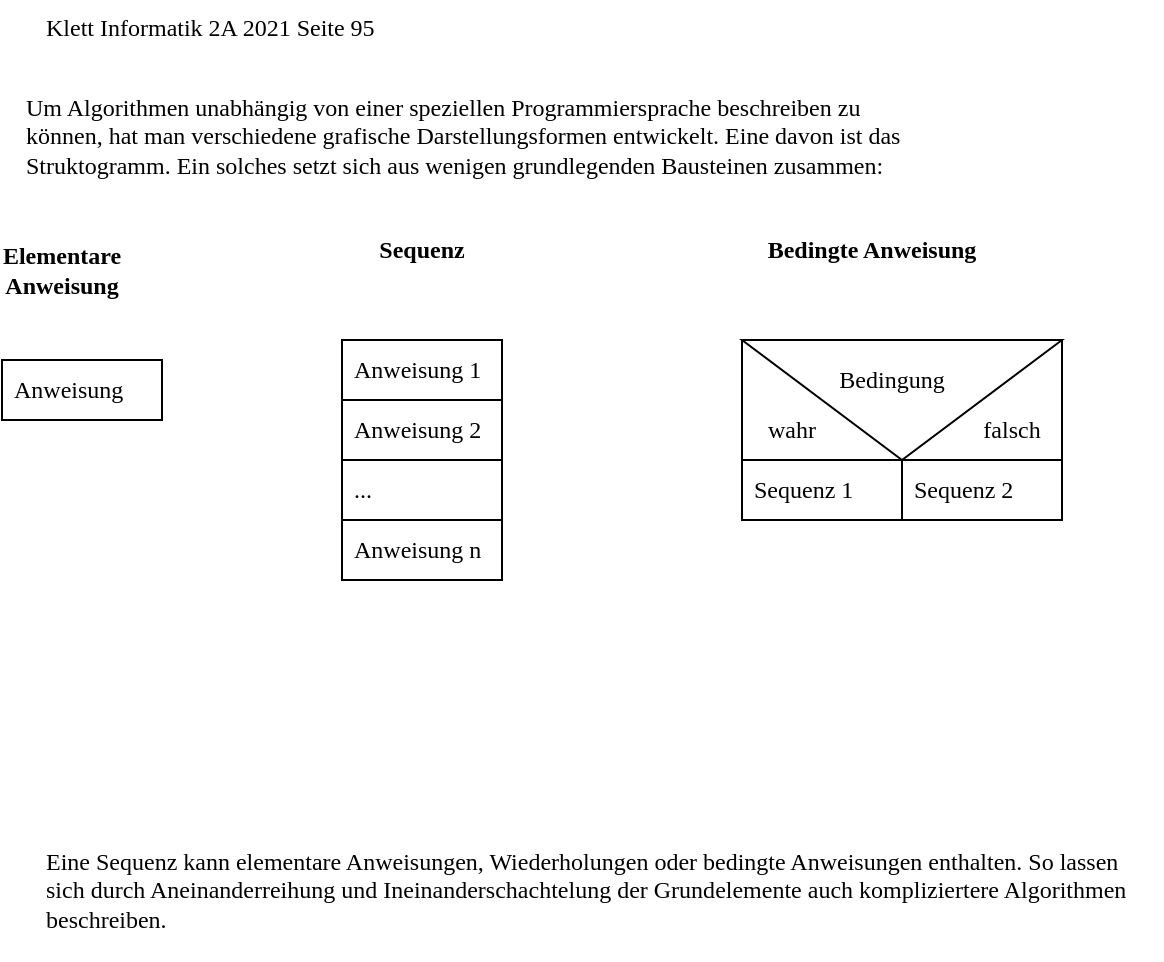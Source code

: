 <mxfile>
    <diagram id="ETBw4vPyI1mWKPedyEt5" name="Page-1">
        <mxGraphModel dx="616" dy="1058" grid="1" gridSize="10" guides="1" tooltips="1" connect="1" arrows="1" fold="1" page="1" pageScale="1" pageWidth="2339" pageHeight="3300" math="0" shadow="0">
            <root>
                <mxCell id="0"/>
                <mxCell id="1" parent="0"/>
                <mxCell id="2" value="Anweisung" style="rounded=0;whiteSpace=wrap;html=1;fontFamily=Alegreya;fontSource=https%3A%2F%2Ffonts.googleapis.com%2Fcss%3Ffamily%3DAlegreya;align=left;spacingLeft=3;spacing=3;spacingBottom=0;spacingRight=0;" vertex="1" parent="1">
                    <mxGeometry x="300" y="270" width="80" height="30" as="geometry"/>
                </mxCell>
                <mxCell id="3" value="Um Algorithmen unabhängig von einer speziellen Programmiersprache beschreiben zu können, hat man verschiedene grafische Darstellungsformen entwickelt. Eine davon ist das Struktogramm. Ein solches setzt sich aus wenigen grundlegenden Bausteinen zusammen:" style="text;whiteSpace=wrap;html=1;fontFamily=Alegreya;fontSource=https%3A%2F%2Ffonts.googleapis.com%2Fcss%3Ffamily%3DAlegreya;" vertex="1" parent="1">
                    <mxGeometry x="310" y="130" width="450" height="70" as="geometry"/>
                </mxCell>
                <mxCell id="4" value="Klett Informatik 2A 2021 Seite 95" style="text;whiteSpace=wrap;html=1;fontFamily=Alegreya;fontSource=https%3A%2F%2Ffonts.googleapis.com%2Fcss%3Ffamily%3DAlegreya;" vertex="1" parent="1">
                    <mxGeometry x="320" y="90" width="190" height="30" as="geometry"/>
                </mxCell>
                <mxCell id="5" value="Elementare Anweisung" style="text;html=1;strokeColor=none;fillColor=none;align=center;verticalAlign=middle;whiteSpace=wrap;rounded=0;fontFamily=Alegreya Sans;fontSource=https%3A%2F%2Ffonts.googleapis.com%2Fcss%3Ffamily%3DAlegreya%2BSans;fontStyle=1" vertex="1" parent="1">
                    <mxGeometry x="300" y="210" width="60" height="30" as="geometry"/>
                </mxCell>
                <mxCell id="6" value="Sequenz" style="text;html=1;strokeColor=none;fillColor=none;align=center;verticalAlign=middle;whiteSpace=wrap;rounded=0;fontFamily=Alegreya Sans;fontSource=https%3A%2F%2Ffonts.googleapis.com%2Fcss%3Ffamily%3DAlegreya%2BSans;fontStyle=1" vertex="1" parent="1">
                    <mxGeometry x="480" y="200" width="60" height="30" as="geometry"/>
                </mxCell>
                <mxCell id="11" value="&lt;div&gt;Eine Sequenz kann elementare Anweisungen, Wiederholungen oder bedingte Anweisungen&amp;nbsp;&lt;span style=&quot;background-color: initial;&quot;&gt;enthalten. So lassen sich durch Aneinanderreihung und Ineinanderschachtelung der Grund&lt;/span&gt;&lt;span style=&quot;background-color: initial;&quot;&gt;elemente auch kompliziertere Algorithmen beschreiben.&lt;/span&gt;&lt;/div&gt;" style="text;html=1;strokeColor=none;fillColor=none;align=left;verticalAlign=middle;whiteSpace=wrap;rounded=0;fontFamily=Alegreya Sans;fontSource=https%3A%2F%2Ffonts.googleapis.com%2Fcss%3Ffamily%3DAlegreya%2BSans;" vertex="1" parent="1">
                    <mxGeometry x="320" y="500" width="560" height="70" as="geometry"/>
                </mxCell>
                <mxCell id="20" value="Bedingte Anweisung" style="text;html=1;strokeColor=none;fillColor=none;align=center;verticalAlign=middle;whiteSpace=wrap;rounded=0;fontFamily=Alegreya Sans;fontSource=https%3A%2F%2Ffonts.googleapis.com%2Fcss%3Ffamily%3DAlegreya%2BSans;fontStyle=1" vertex="1" parent="1">
                    <mxGeometry x="675" y="200" width="120" height="30" as="geometry"/>
                </mxCell>
                <mxCell id="21" value="" style="group" vertex="1" connectable="0" parent="1">
                    <mxGeometry x="670" y="260" width="160" height="90" as="geometry"/>
                </mxCell>
                <mxCell id="13" value="" style="rounded=0;whiteSpace=wrap;html=1;fontFamily=Alegreya;fontSource=https%3A%2F%2Ffonts.googleapis.com%2Fcss%3Ffamily%3DAlegreya;align=left;spacingLeft=3;spacing=3;spacingBottom=0;spacingRight=0;" vertex="1" parent="21">
                    <mxGeometry width="160" height="60" as="geometry"/>
                </mxCell>
                <mxCell id="12" value="" style="verticalLabelPosition=bottom;verticalAlign=top;html=1;shape=mxgraph.basic.acute_triangle;dx=0.5;fontFamily=Alegreya Sans;fontSource=https%3A%2F%2Ffonts.googleapis.com%2Fcss%3Ffamily%3DAlegreya%2BSans;direction=west;" vertex="1" parent="21">
                    <mxGeometry width="160" height="60" as="geometry"/>
                </mxCell>
                <mxCell id="15" value="Sequenz 1" style="rounded=0;whiteSpace=wrap;html=1;fontFamily=Alegreya;fontSource=https%3A%2F%2Ffonts.googleapis.com%2Fcss%3Ffamily%3DAlegreya;align=left;spacingLeft=3;spacing=3;spacingBottom=0;spacingRight=0;" vertex="1" parent="21">
                    <mxGeometry y="60" width="80" height="30" as="geometry"/>
                </mxCell>
                <mxCell id="16" value="Sequenz 2" style="rounded=0;whiteSpace=wrap;html=1;fontFamily=Alegreya;fontSource=https%3A%2F%2Ffonts.googleapis.com%2Fcss%3Ffamily%3DAlegreya;align=left;spacingLeft=3;spacing=3;spacingBottom=0;spacingRight=0;" vertex="1" parent="21">
                    <mxGeometry x="80" y="60" width="80" height="30" as="geometry"/>
                </mxCell>
                <mxCell id="17" value="wahr" style="text;html=1;strokeColor=none;fillColor=none;align=center;verticalAlign=middle;whiteSpace=wrap;rounded=0;fontFamily=Alegreya Sans;fontSource=https%3A%2F%2Ffonts.googleapis.com%2Fcss%3Ffamily%3DAlegreya%2BSans;spacing=0;" vertex="1" parent="21">
                    <mxGeometry x="5" y="35" width="40" height="20" as="geometry"/>
                </mxCell>
                <mxCell id="18" value="falsch" style="text;html=1;strokeColor=none;fillColor=none;align=center;verticalAlign=middle;whiteSpace=wrap;rounded=0;fontFamily=Alegreya Sans;fontSource=https%3A%2F%2Ffonts.googleapis.com%2Fcss%3Ffamily%3DAlegreya%2BSans;spacing=0;" vertex="1" parent="21">
                    <mxGeometry x="110" y="35" width="50" height="20" as="geometry"/>
                </mxCell>
                <mxCell id="19" value="Bedingung" style="text;html=1;strokeColor=none;fillColor=none;align=center;verticalAlign=middle;whiteSpace=wrap;rounded=0;fontFamily=Alegreya Sans;fontSource=https%3A%2F%2Ffonts.googleapis.com%2Fcss%3Ffamily%3DAlegreya%2BSans;spacing=0;" vertex="1" parent="21">
                    <mxGeometry x="40" y="10" width="70" height="20" as="geometry"/>
                </mxCell>
                <mxCell id="22" value="" style="group" vertex="1" connectable="0" parent="1">
                    <mxGeometry x="470" y="260" width="80" height="120" as="geometry"/>
                </mxCell>
                <mxCell id="7" value="Anweisung 1" style="rounded=0;whiteSpace=wrap;html=1;fontFamily=Alegreya;fontSource=https%3A%2F%2Ffonts.googleapis.com%2Fcss%3Ffamily%3DAlegreya;align=left;spacingLeft=3;spacing=3;spacingBottom=0;spacingRight=0;" vertex="1" parent="22">
                    <mxGeometry width="80" height="30" as="geometry"/>
                </mxCell>
                <mxCell id="8" value="Anweisung 2" style="rounded=0;whiteSpace=wrap;html=1;fontFamily=Alegreya;fontSource=https%3A%2F%2Ffonts.googleapis.com%2Fcss%3Ffamily%3DAlegreya;align=left;spacingLeft=3;spacing=3;spacingBottom=0;spacingRight=0;" vertex="1" parent="22">
                    <mxGeometry y="30" width="80" height="30" as="geometry"/>
                </mxCell>
                <mxCell id="9" value="Anweisung n" style="rounded=0;whiteSpace=wrap;html=1;fontFamily=Alegreya;fontSource=https%3A%2F%2Ffonts.googleapis.com%2Fcss%3Ffamily%3DAlegreya;align=left;spacingLeft=3;spacing=3;spacingBottom=0;spacingRight=0;" vertex="1" parent="22">
                    <mxGeometry y="90" width="80" height="30" as="geometry"/>
                </mxCell>
                <mxCell id="10" value="..." style="rounded=0;whiteSpace=wrap;html=1;fontFamily=Alegreya;fontSource=https%3A%2F%2Ffonts.googleapis.com%2Fcss%3Ffamily%3DAlegreya;align=left;spacingLeft=3;spacing=3;spacingBottom=0;spacingRight=0;" vertex="1" parent="22">
                    <mxGeometry y="60" width="80" height="30" as="geometry"/>
                </mxCell>
            </root>
        </mxGraphModel>
    </diagram>
</mxfile>
